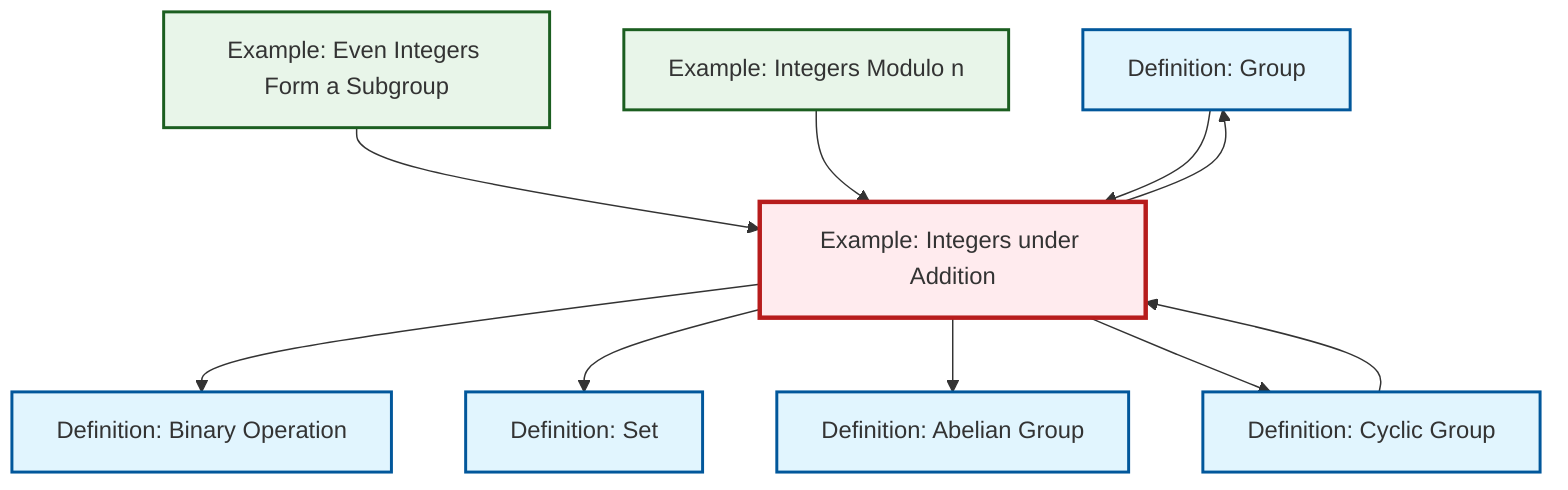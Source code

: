 graph TD
    classDef definition fill:#e1f5fe,stroke:#01579b,stroke-width:2px
    classDef theorem fill:#f3e5f5,stroke:#4a148c,stroke-width:2px
    classDef axiom fill:#fff3e0,stroke:#e65100,stroke-width:2px
    classDef example fill:#e8f5e9,stroke:#1b5e20,stroke-width:2px
    classDef current fill:#ffebee,stroke:#b71c1c,stroke-width:3px
    def-group["Definition: Group"]:::definition
    ex-quotient-integers-mod-n["Example: Integers Modulo n"]:::example
    ex-integers-addition["Example: Integers under Addition"]:::example
    ex-even-integers-subgroup["Example: Even Integers Form a Subgroup"]:::example
    def-cyclic-group["Definition: Cyclic Group"]:::definition
    def-binary-operation["Definition: Binary Operation"]:::definition
    def-abelian-group["Definition: Abelian Group"]:::definition
    def-set["Definition: Set"]:::definition
    ex-integers-addition --> def-binary-operation
    ex-integers-addition --> def-set
    ex-even-integers-subgroup --> ex-integers-addition
    ex-quotient-integers-mod-n --> ex-integers-addition
    ex-integers-addition --> def-abelian-group
    def-group --> ex-integers-addition
    def-cyclic-group --> ex-integers-addition
    ex-integers-addition --> def-group
    ex-integers-addition --> def-cyclic-group
    class ex-integers-addition current